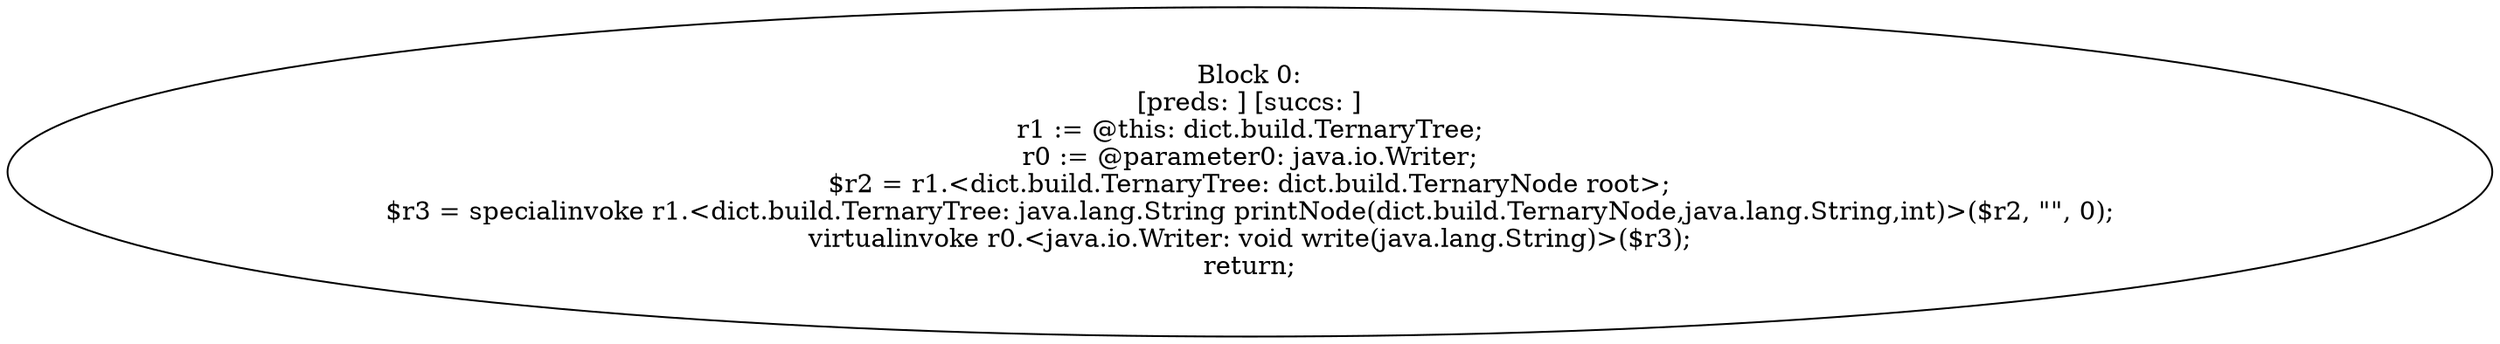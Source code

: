 digraph "unitGraph" {
    "Block 0:
[preds: ] [succs: ]
r1 := @this: dict.build.TernaryTree;
r0 := @parameter0: java.io.Writer;
$r2 = r1.<dict.build.TernaryTree: dict.build.TernaryNode root>;
$r3 = specialinvoke r1.<dict.build.TernaryTree: java.lang.String printNode(dict.build.TernaryNode,java.lang.String,int)>($r2, \"\", 0);
virtualinvoke r0.<java.io.Writer: void write(java.lang.String)>($r3);
return;
"
}
